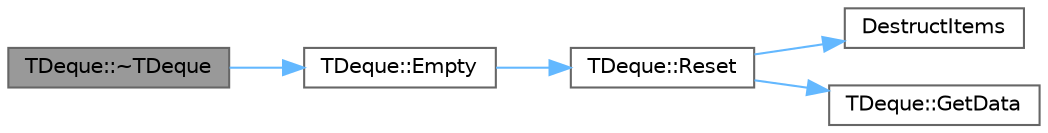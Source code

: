 digraph "TDeque::~TDeque"
{
 // INTERACTIVE_SVG=YES
 // LATEX_PDF_SIZE
  bgcolor="transparent";
  edge [fontname=Helvetica,fontsize=10,labelfontname=Helvetica,labelfontsize=10];
  node [fontname=Helvetica,fontsize=10,shape=box,height=0.2,width=0.4];
  rankdir="LR";
  Node1 [id="Node000001",label="TDeque::~TDeque",height=0.2,width=0.4,color="gray40", fillcolor="grey60", style="filled", fontcolor="black",tooltip=" "];
  Node1 -> Node2 [id="edge1_Node000001_Node000002",color="steelblue1",style="solid",tooltip=" "];
  Node2 [id="Node000002",label="TDeque::Empty",height=0.2,width=0.4,color="grey40", fillcolor="white", style="filled",URL="$dd/df8/classTDeque.html#a04ac38c02fadd19ac792ec870af12f6a",tooltip=" "];
  Node2 -> Node3 [id="edge2_Node000002_Node000003",color="steelblue1",style="solid",tooltip=" "];
  Node3 [id="Node000003",label="TDeque::Reset",height=0.2,width=0.4,color="grey40", fillcolor="white", style="filled",URL="$dd/df8/classTDeque.html#a8514c4961d49befd0789071d4808ac88",tooltip=" "];
  Node3 -> Node4 [id="edge3_Node000003_Node000004",color="steelblue1",style="solid",tooltip=" "];
  Node4 [id="Node000004",label="DestructItems",height=0.2,width=0.4,color="grey40", fillcolor="white", style="filled",URL="$db/dea/MemoryOps_8h.html#a0b36507a3186ec48a12d43548b47f669",tooltip="Destructs a range of items in memory."];
  Node3 -> Node5 [id="edge4_Node000003_Node000005",color="steelblue1",style="solid",tooltip=" "];
  Node5 [id="Node000005",label="TDeque::GetData",height=0.2,width=0.4,color="grey40", fillcolor="white", style="filled",URL="$dd/df8/classTDeque.html#ae8c1ea114357c2480e35439759dc1ebb",tooltip=" "];
}
